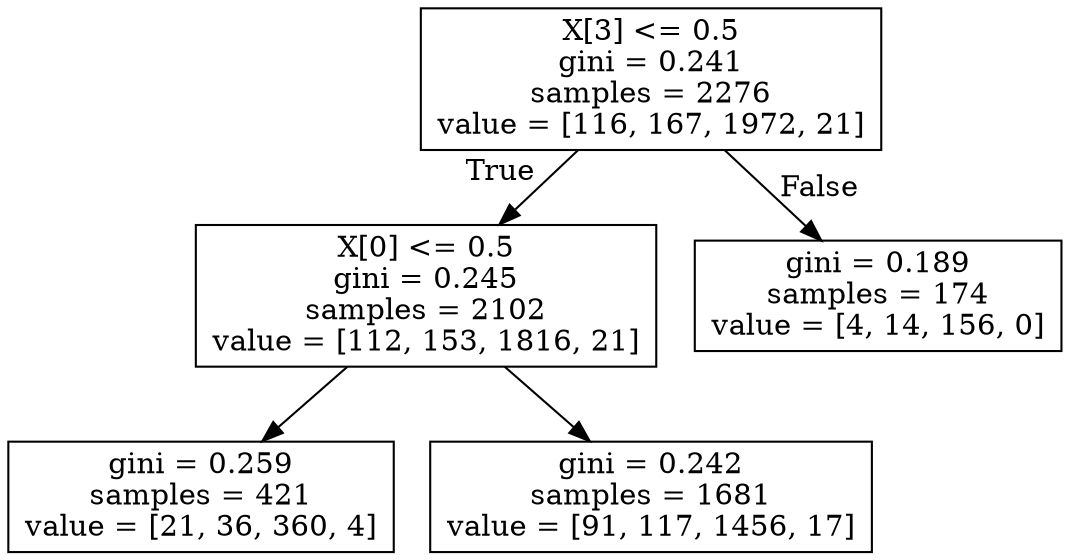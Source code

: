 digraph Tree {
node [shape=box] ;
0 [label="X[3] <= 0.5\ngini = 0.241\nsamples = 2276\nvalue = [116, 167, 1972, 21]"] ;
1 [label="X[0] <= 0.5\ngini = 0.245\nsamples = 2102\nvalue = [112, 153, 1816, 21]"] ;
0 -> 1 [labeldistance=2.5, labelangle=45, headlabel="True"] ;
2 [label="gini = 0.259\nsamples = 421\nvalue = [21, 36, 360, 4]"] ;
1 -> 2 ;
3 [label="gini = 0.242\nsamples = 1681\nvalue = [91, 117, 1456, 17]"] ;
1 -> 3 ;
4 [label="gini = 0.189\nsamples = 174\nvalue = [4, 14, 156, 0]"] ;
0 -> 4 [labeldistance=2.5, labelangle=-45, headlabel="False"] ;
}